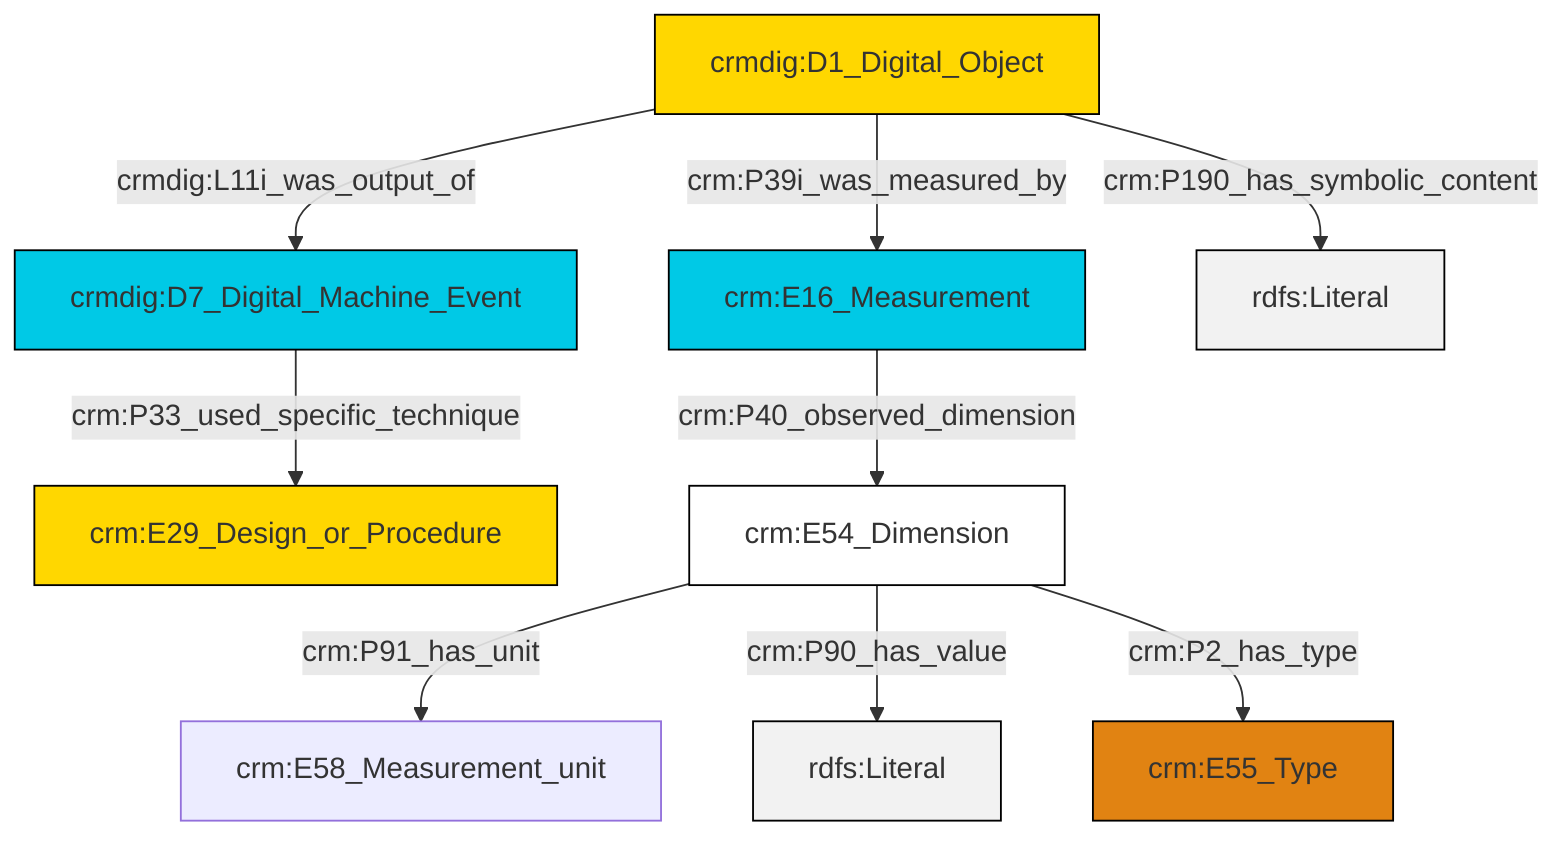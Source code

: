 graph TD
classDef Literal fill:#f2f2f2,stroke:#000000;
classDef CRM_Entity fill:#FFFFFF,stroke:#000000;
classDef Temporal_Entity fill:#00C9E6, stroke:#000000;
classDef Type fill:#E18312, stroke:#000000;
classDef Time-Span fill:#2C9C91, stroke:#000000;
classDef Appellation fill:#FFEB7F, stroke:#000000;
classDef Place fill:#008836, stroke:#000000;
classDef Persistent_Item fill:#B266B2, stroke:#000000;
classDef Conceptual_Object fill:#FFD700, stroke:#000000;
classDef Physical_Thing fill:#D2B48C, stroke:#000000;
classDef Actor fill:#f58aad, stroke:#000000;
classDef PC_Classes fill:#4ce600, stroke:#000000;
classDef Multi fill:#cccccc,stroke:#000000;

6["crmdig:D1_Digital_Object"]:::Conceptual_Object -->|crm:P39i_was_measured_by| 8["crm:E16_Measurement"]:::Temporal_Entity
9["crm:E54_Dimension"]:::CRM_Entity -->|crm:P91_has_unit| 4["crm:E58_Measurement_unit"]:::Default
10["crmdig:D7_Digital_Machine_Event"]:::Temporal_Entity -->|crm:P33_used_specific_technique| 0["crm:E29_Design_or_Procedure"]:::Conceptual_Object
9["crm:E54_Dimension"]:::CRM_Entity -->|crm:P90_has_value| 12[rdfs:Literal]:::Literal
8["crm:E16_Measurement"]:::Temporal_Entity -->|crm:P40_observed_dimension| 9["crm:E54_Dimension"]:::CRM_Entity
6["crmdig:D1_Digital_Object"]:::Conceptual_Object -->|crm:P190_has_symbolic_content| 13[rdfs:Literal]:::Literal
6["crmdig:D1_Digital_Object"]:::Conceptual_Object -->|crmdig:L11i_was_output_of| 10["crmdig:D7_Digital_Machine_Event"]:::Temporal_Entity
9["crm:E54_Dimension"]:::CRM_Entity -->|crm:P2_has_type| 2["crm:E55_Type"]:::Type